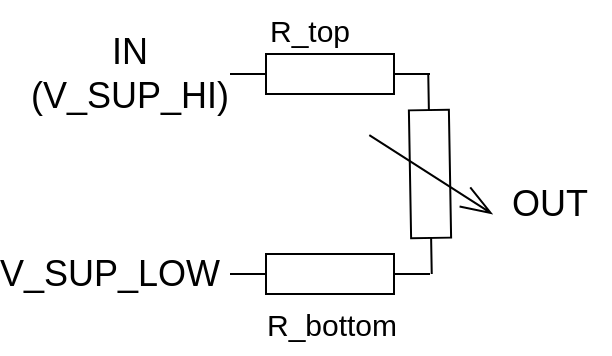 <mxfile version="26.0.4">
  <diagram name="Page-1" id="_OaOxUmhx98JHAGpv21M">
    <mxGraphModel dx="901" dy="615" grid="1" gridSize="10" guides="1" tooltips="1" connect="1" arrows="1" fold="1" page="1" pageScale="1" pageWidth="1169" pageHeight="827" math="0" shadow="0">
      <root>
        <mxCell id="0" />
        <mxCell id="1" parent="0" />
        <mxCell id="pB-FUH-wrkIsmEnLfByb-1" value="" style="pointerEvents=1;verticalLabelPosition=bottom;shadow=0;dashed=0;align=center;html=1;verticalAlign=top;shape=mxgraph.electrical.resistors.resistor_1;" vertex="1" parent="1">
          <mxGeometry x="180" y="110" width="100" height="20" as="geometry" />
        </mxCell>
        <mxCell id="pB-FUH-wrkIsmEnLfByb-2" value="" style="pointerEvents=1;verticalLabelPosition=bottom;shadow=0;dashed=0;align=center;html=1;verticalAlign=top;shape=mxgraph.electrical.resistors.resistor_1;" vertex="1" parent="1">
          <mxGeometry x="180" y="210" width="100" height="20" as="geometry" />
        </mxCell>
        <mxCell id="pB-FUH-wrkIsmEnLfByb-3" value="" style="pointerEvents=1;verticalLabelPosition=bottom;shadow=0;dashed=0;align=center;html=1;verticalAlign=top;shape=mxgraph.electrical.resistors.variable_resistor_1;rotation=89;" vertex="1" parent="1">
          <mxGeometry x="230" y="140" width="100" height="60" as="geometry" />
        </mxCell>
        <mxCell id="pB-FUH-wrkIsmEnLfByb-4" value="&lt;span style=&quot;font-size: 18px;&quot;&gt;IN (V_SUP_HI)&lt;/span&gt;" style="text;html=1;align=center;verticalAlign=middle;whiteSpace=wrap;rounded=0;" vertex="1" parent="1">
          <mxGeometry x="100" y="105" width="60" height="30" as="geometry" />
        </mxCell>
        <mxCell id="pB-FUH-wrkIsmEnLfByb-5" value="&lt;font style=&quot;font-size: 18px;&quot;&gt;OUT&lt;/font&gt;" style="text;html=1;align=center;verticalAlign=middle;whiteSpace=wrap;rounded=0;" vertex="1" parent="1">
          <mxGeometry x="310" y="170" width="60" height="30" as="geometry" />
        </mxCell>
        <mxCell id="pB-FUH-wrkIsmEnLfByb-6" value="&lt;font style=&quot;font-size: 15px;&quot;&gt;R_top&lt;/font&gt;" style="text;html=1;align=center;verticalAlign=middle;whiteSpace=wrap;rounded=0;" vertex="1" parent="1">
          <mxGeometry x="190" y="83" width="60" height="30" as="geometry" />
        </mxCell>
        <mxCell id="pB-FUH-wrkIsmEnLfByb-7" value="&lt;font style=&quot;font-size: 15px;&quot;&gt;R_bottom&lt;/font&gt;" style="text;html=1;align=center;verticalAlign=middle;whiteSpace=wrap;rounded=0;" vertex="1" parent="1">
          <mxGeometry x="201" y="230" width="60" height="30" as="geometry" />
        </mxCell>
        <mxCell id="pB-FUH-wrkIsmEnLfByb-8" value="&lt;span style=&quot;font-size: 18px;&quot;&gt;V_SUP_LOW&lt;/span&gt;" style="text;html=1;align=center;verticalAlign=middle;whiteSpace=wrap;rounded=0;" vertex="1" parent="1">
          <mxGeometry x="90" y="205" width="60" height="30" as="geometry" />
        </mxCell>
      </root>
    </mxGraphModel>
  </diagram>
</mxfile>
